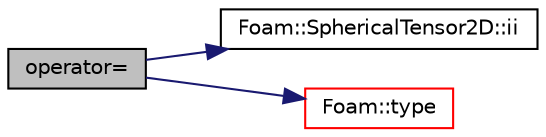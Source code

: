 digraph "operator="
{
  bgcolor="transparent";
  edge [fontname="Helvetica",fontsize="10",labelfontname="Helvetica",labelfontsize="10"];
  node [fontname="Helvetica",fontsize="10",shape=record];
  rankdir="LR";
  Node101 [label="operator=",height=0.2,width=0.4,color="black", fillcolor="grey75", style="filled", fontcolor="black"];
  Node101 -> Node102 [color="midnightblue",fontsize="10",style="solid",fontname="Helvetica"];
  Node102 [label="Foam::SphericalTensor2D::ii",height=0.2,width=0.4,color="black",URL="$a29517.html#a8a6ef975bcb1f17d9cd0457417bcac47"];
  Node101 -> Node103 [color="midnightblue",fontsize="10",style="solid",fontname="Helvetica"];
  Node103 [label="Foam::type",height=0.2,width=0.4,color="red",URL="$a21851.html#aec48583af672626378f501eb9fc32cd1",tooltip="Return the file type: DIRECTORY or FILE. "];
}
